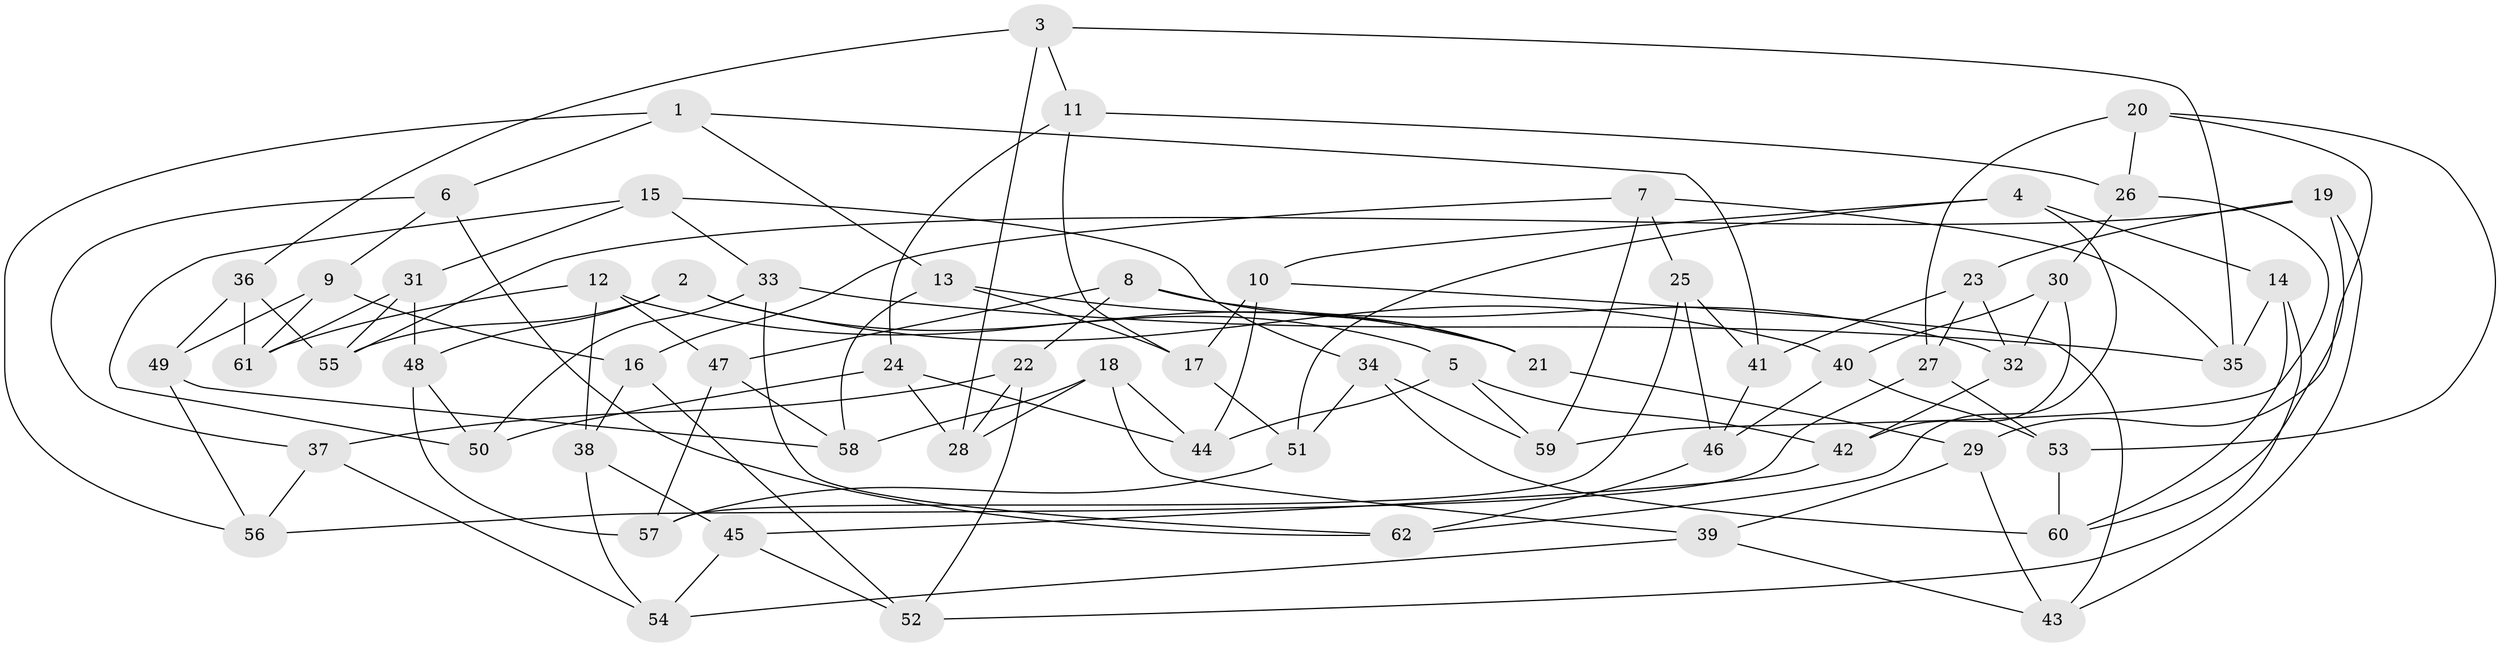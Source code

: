 // Generated by graph-tools (version 1.1) at 2025/56/03/09/25 04:56:26]
// undirected, 62 vertices, 124 edges
graph export_dot {
graph [start="1"]
  node [color=gray90,style=filled];
  1;
  2;
  3;
  4;
  5;
  6;
  7;
  8;
  9;
  10;
  11;
  12;
  13;
  14;
  15;
  16;
  17;
  18;
  19;
  20;
  21;
  22;
  23;
  24;
  25;
  26;
  27;
  28;
  29;
  30;
  31;
  32;
  33;
  34;
  35;
  36;
  37;
  38;
  39;
  40;
  41;
  42;
  43;
  44;
  45;
  46;
  47;
  48;
  49;
  50;
  51;
  52;
  53;
  54;
  55;
  56;
  57;
  58;
  59;
  60;
  61;
  62;
  1 -- 56;
  1 -- 41;
  1 -- 6;
  1 -- 13;
  2 -- 5;
  2 -- 48;
  2 -- 40;
  2 -- 55;
  3 -- 11;
  3 -- 36;
  3 -- 28;
  3 -- 35;
  4 -- 10;
  4 -- 62;
  4 -- 14;
  4 -- 51;
  5 -- 44;
  5 -- 42;
  5 -- 59;
  6 -- 37;
  6 -- 9;
  6 -- 62;
  7 -- 35;
  7 -- 25;
  7 -- 59;
  7 -- 16;
  8 -- 21;
  8 -- 22;
  8 -- 47;
  8 -- 32;
  9 -- 49;
  9 -- 61;
  9 -- 16;
  10 -- 17;
  10 -- 43;
  10 -- 44;
  11 -- 24;
  11 -- 17;
  11 -- 26;
  12 -- 47;
  12 -- 38;
  12 -- 21;
  12 -- 61;
  13 -- 21;
  13 -- 17;
  13 -- 58;
  14 -- 52;
  14 -- 60;
  14 -- 35;
  15 -- 33;
  15 -- 31;
  15 -- 34;
  15 -- 50;
  16 -- 52;
  16 -- 38;
  17 -- 51;
  18 -- 44;
  18 -- 58;
  18 -- 39;
  18 -- 28;
  19 -- 55;
  19 -- 43;
  19 -- 23;
  19 -- 60;
  20 -- 26;
  20 -- 53;
  20 -- 27;
  20 -- 29;
  21 -- 29;
  22 -- 52;
  22 -- 28;
  22 -- 37;
  23 -- 27;
  23 -- 32;
  23 -- 41;
  24 -- 50;
  24 -- 28;
  24 -- 44;
  25 -- 57;
  25 -- 41;
  25 -- 46;
  26 -- 59;
  26 -- 30;
  27 -- 53;
  27 -- 56;
  29 -- 39;
  29 -- 43;
  30 -- 42;
  30 -- 40;
  30 -- 32;
  31 -- 55;
  31 -- 61;
  31 -- 48;
  32 -- 42;
  33 -- 62;
  33 -- 35;
  33 -- 50;
  34 -- 51;
  34 -- 60;
  34 -- 59;
  36 -- 49;
  36 -- 61;
  36 -- 55;
  37 -- 54;
  37 -- 56;
  38 -- 54;
  38 -- 45;
  39 -- 54;
  39 -- 43;
  40 -- 46;
  40 -- 53;
  41 -- 46;
  42 -- 45;
  45 -- 52;
  45 -- 54;
  46 -- 62;
  47 -- 57;
  47 -- 58;
  48 -- 57;
  48 -- 50;
  49 -- 58;
  49 -- 56;
  51 -- 57;
  53 -- 60;
}
